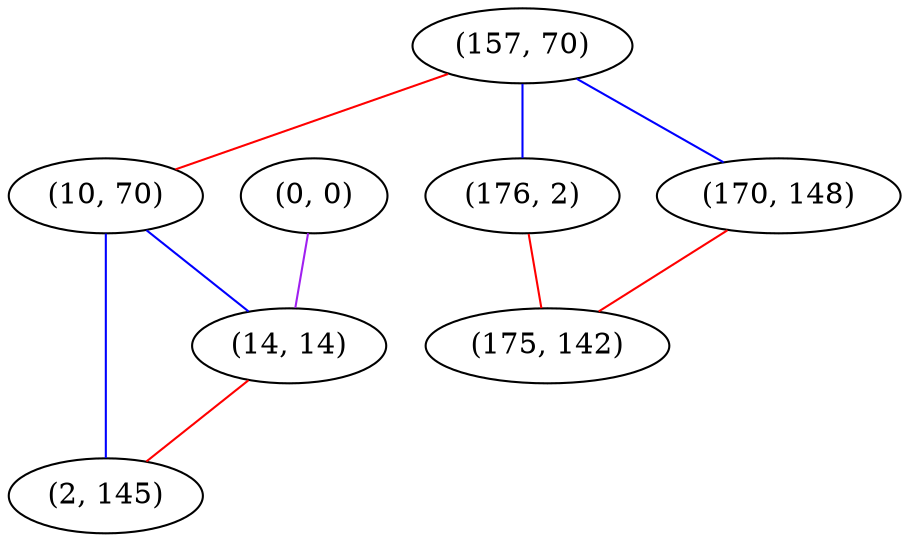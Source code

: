 graph "" {
"(157, 70)";
"(0, 0)";
"(10, 70)";
"(176, 2)";
"(170, 148)";
"(14, 14)";
"(175, 142)";
"(2, 145)";
"(157, 70)" -- "(10, 70)"  [color=red, key=0, weight=1];
"(157, 70)" -- "(176, 2)"  [color=blue, key=0, weight=3];
"(157, 70)" -- "(170, 148)"  [color=blue, key=0, weight=3];
"(0, 0)" -- "(14, 14)"  [color=purple, key=0, weight=4];
"(10, 70)" -- "(2, 145)"  [color=blue, key=0, weight=3];
"(10, 70)" -- "(14, 14)"  [color=blue, key=0, weight=3];
"(176, 2)" -- "(175, 142)"  [color=red, key=0, weight=1];
"(170, 148)" -- "(175, 142)"  [color=red, key=0, weight=1];
"(14, 14)" -- "(2, 145)"  [color=red, key=0, weight=1];
}
